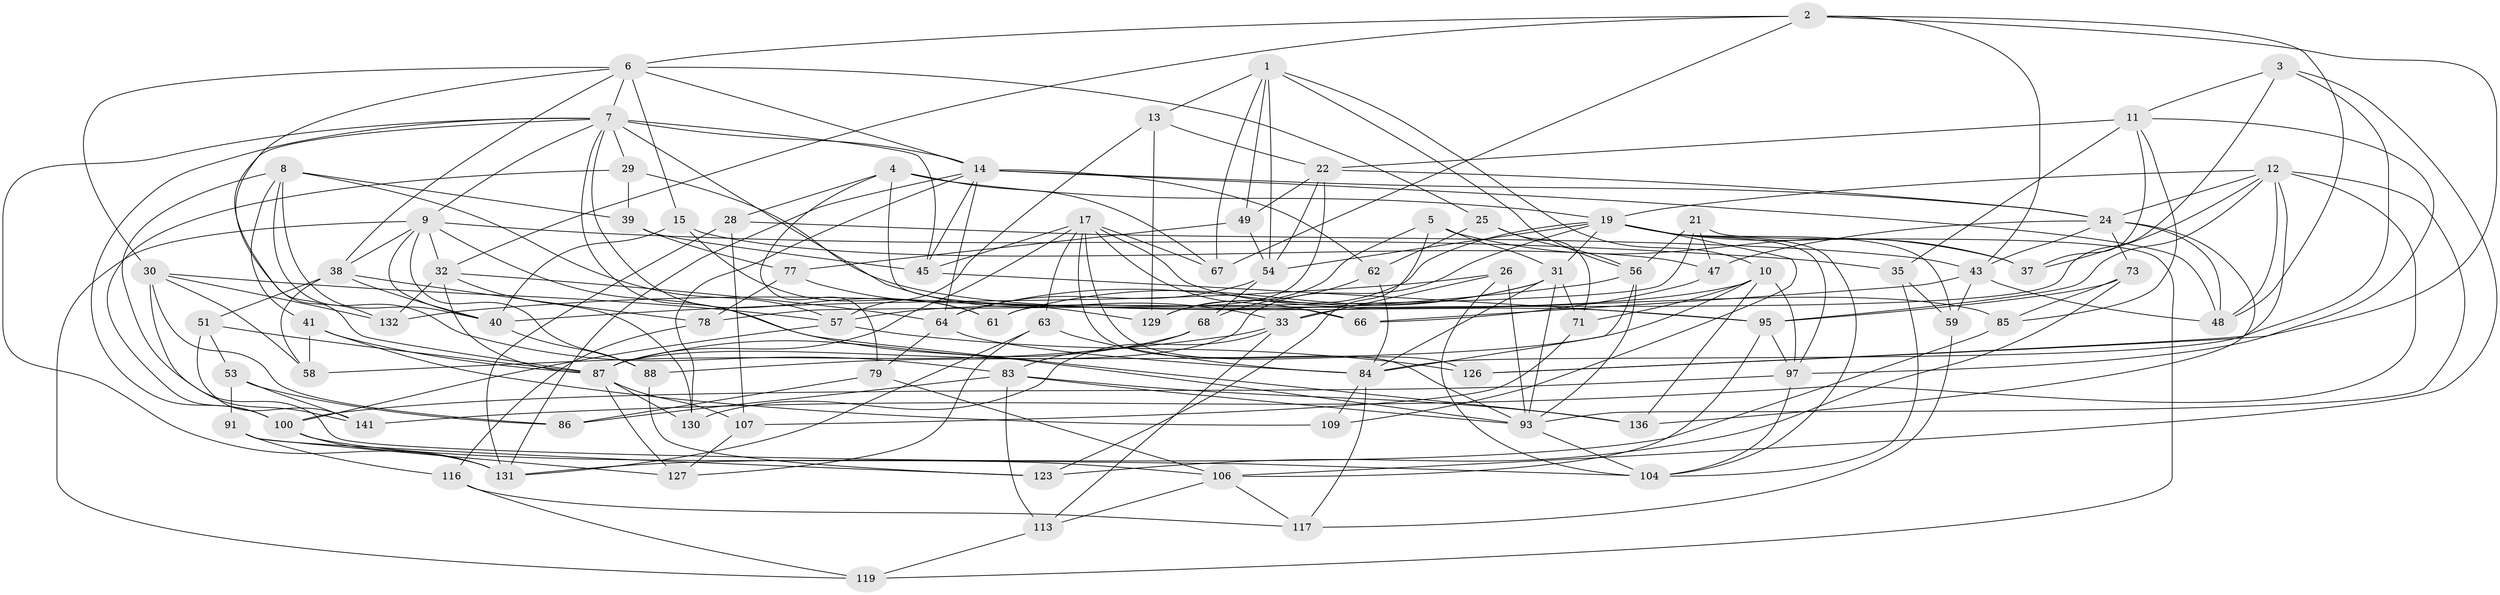 // original degree distribution, {4: 1.0}
// Generated by graph-tools (version 1.1) at 2025/20/03/04/25 18:20:39]
// undirected, 86 vertices, 224 edges
graph export_dot {
graph [start="1"]
  node [color=gray90,style=filled];
  1 [super="+60"];
  2 [super="+80"];
  3;
  4 [super="+138"];
  5;
  6 [super="+137+94"];
  7 [super="+135+23+76"];
  8 [super="+20"];
  9 [super="+102"];
  10 [super="+82"];
  11 [super="+44"];
  12 [super="+27+18"];
  13;
  14 [super="+143+16"];
  15;
  17 [super="+46+50"];
  19 [super="+92+81+52"];
  21;
  22 [super="+34"];
  24 [super="+70"];
  25;
  26;
  28;
  29;
  30 [super="+36"];
  31 [super="+125+75"];
  32 [super="+115"];
  33 [super="+72"];
  35;
  37;
  38 [super="+55"];
  39;
  40 [super="+69"];
  41;
  43 [super="+65"];
  45 [super="+89"];
  47;
  48 [super="+74"];
  49;
  51;
  53;
  54 [super="+101"];
  56 [super="+122"];
  57 [super="+144"];
  58;
  59;
  61;
  62;
  63;
  64 [super="+124"];
  66;
  67;
  68;
  71;
  73;
  77;
  78;
  79;
  83 [super="+112"];
  84 [super="+110+118"];
  85;
  86;
  87 [super="+120+96+99"];
  88;
  91;
  93 [super="+103"];
  95 [super="+98"];
  97 [super="+121"];
  100 [super="+108"];
  104 [super="+114"];
  106 [super="+142"];
  107;
  109;
  113;
  116;
  117;
  119;
  123;
  126;
  127;
  129;
  130;
  131 [super="+133"];
  132;
  136;
  141;
  1 -- 13;
  1 -- 10;
  1 -- 67;
  1 -- 49;
  1 -- 56;
  1 -- 54;
  2 -- 6;
  2 -- 48;
  2 -- 32;
  2 -- 43;
  2 -- 67;
  2 -- 126;
  3 -- 106;
  3 -- 11;
  3 -- 84;
  3 -- 33;
  4 -- 67;
  4 -- 79;
  4 -- 66;
  4 -- 19 [weight=2];
  4 -- 28;
  5 -- 129;
  5 -- 123;
  5 -- 37;
  5 -- 31;
  6 -- 14;
  6 -- 132;
  6 -- 7;
  6 -- 30;
  6 -- 38;
  6 -- 25;
  6 -- 15;
  7 -- 131;
  7 -- 9;
  7 -- 93;
  7 -- 29;
  7 -- 100;
  7 -- 45 [weight=2];
  7 -- 61;
  7 -- 14;
  7 -- 33;
  7 -- 87;
  8 -- 39;
  8 -- 57;
  8 -- 83;
  8 -- 41;
  8 -- 40;
  8 -- 141;
  9 -- 35;
  9 -- 136;
  9 -- 32;
  9 -- 38;
  9 -- 119;
  9 -- 40;
  9 -- 88;
  10 -- 88;
  10 -- 136;
  10 -- 57;
  10 -- 71;
  10 -- 97;
  11 -- 85;
  11 -- 97;
  11 -- 22;
  11 -- 35;
  11 -- 37;
  12 -- 48;
  12 -- 37;
  12 -- 126;
  12 -- 19;
  12 -- 24;
  12 -- 93;
  12 -- 141;
  12 -- 95;
  13 -- 129;
  13 -- 57;
  13 -- 22;
  14 -- 24;
  14 -- 130;
  14 -- 62;
  14 -- 45;
  14 -- 48 [weight=2];
  14 -- 64;
  14 -- 131;
  15 -- 61;
  15 -- 47;
  15 -- 40;
  17 -- 45;
  17 -- 67;
  17 -- 66;
  17 -- 85;
  17 -- 93;
  17 -- 126;
  17 -- 63;
  17 -- 87;
  19 -- 37;
  19 -- 59;
  19 -- 109 [weight=2];
  19 -- 31 [weight=2];
  19 -- 97;
  19 -- 129;
  19 -- 87;
  19 -- 104;
  19 -- 54;
  21 -- 78;
  21 -- 47;
  21 -- 56;
  21 -- 119;
  22 -- 49;
  22 -- 54;
  22 -- 24;
  22 -- 61;
  24 -- 48;
  24 -- 73;
  24 -- 43;
  24 -- 136;
  24 -- 47;
  25 -- 62;
  25 -- 71;
  25 -- 56;
  26 -- 33;
  26 -- 40;
  26 -- 104;
  26 -- 93;
  28 -- 107;
  28 -- 131;
  28 -- 43;
  29 -- 39;
  29 -- 100;
  29 -- 95;
  30 -- 58;
  30 -- 104;
  30 -- 57;
  30 -- 132;
  30 -- 86;
  31 -- 93;
  31 -- 64;
  31 -- 84;
  31 -- 61;
  31 -- 71;
  32 -- 132;
  32 -- 130;
  32 -- 64;
  32 -- 87;
  33 -- 130;
  33 -- 58;
  33 -- 113;
  35 -- 59;
  35 -- 104;
  38 -- 58;
  38 -- 78;
  38 -- 51;
  38 -- 40;
  39 -- 77;
  39 -- 45;
  40 -- 88;
  41 -- 109;
  41 -- 58;
  41 -- 87;
  43 -- 48;
  43 -- 66;
  43 -- 59;
  45 -- 95;
  47 -- 66;
  49 -- 77;
  49 -- 54;
  51 -- 141;
  51 -- 53;
  51 -- 87;
  53 -- 141;
  53 -- 86;
  53 -- 91;
  54 -- 68;
  54 -- 64;
  56 -- 132;
  56 -- 93;
  56 -- 84;
  57 -- 126;
  57 -- 100;
  59 -- 117;
  62 -- 68;
  62 -- 84;
  63 -- 84;
  63 -- 127;
  63 -- 131;
  64 -- 84;
  64 -- 79;
  68 -- 83;
  68 -- 87;
  71 -- 107;
  73 -- 123;
  73 -- 85;
  73 -- 95;
  77 -- 129;
  77 -- 78;
  78 -- 116;
  79 -- 106;
  79 -- 86;
  83 -- 86;
  83 -- 113;
  83 -- 136;
  83 -- 93;
  84 -- 117;
  84 -- 109;
  85 -- 131;
  87 -- 130;
  87 -- 107;
  87 -- 127;
  88 -- 123;
  91 -- 127;
  91 -- 116;
  91 -- 123;
  93 -- 104;
  95 -- 106;
  95 -- 97;
  97 -- 100;
  97 -- 104;
  100 -- 106;
  100 -- 131;
  106 -- 113;
  106 -- 117;
  107 -- 127;
  113 -- 119;
  116 -- 117;
  116 -- 119;
}
